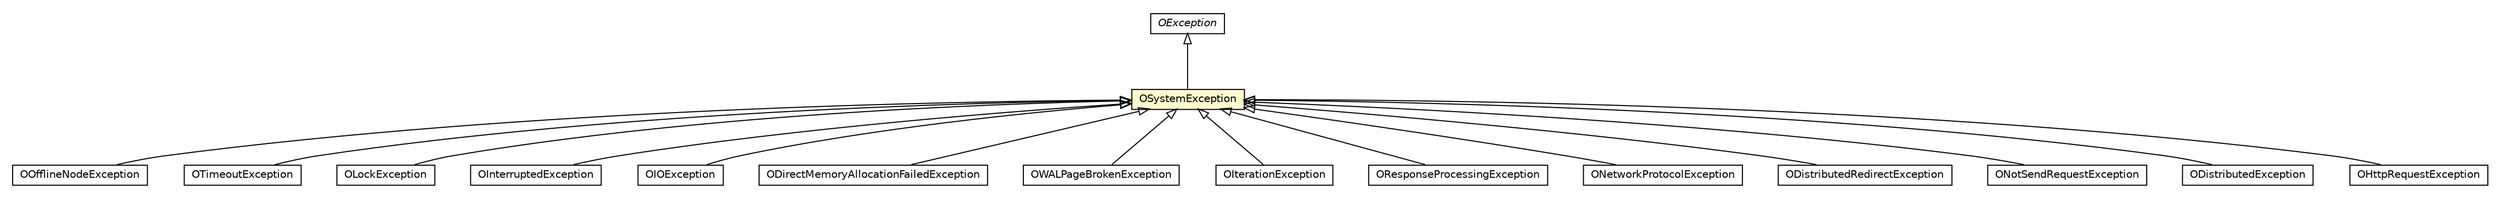 #!/usr/local/bin/dot
#
# Class diagram 
# Generated by UMLGraph version R5_6-24-gf6e263 (http://www.umlgraph.org/)
#

digraph G {
	edge [fontname="Helvetica",fontsize=10,labelfontname="Helvetica",labelfontsize=10];
	node [fontname="Helvetica",fontsize=10,shape=plaintext];
	nodesep=0.25;
	ranksep=0.5;
	// com.orientechnologies.common.concur.OOfflineNodeException
	c7449604 [label=<<table title="com.orientechnologies.common.concur.OOfflineNodeException" border="0" cellborder="1" cellspacing="0" cellpadding="2" port="p" href="../concur/OOfflineNodeException.html">
		<tr><td><table border="0" cellspacing="0" cellpadding="1">
<tr><td align="center" balign="center"> OOfflineNodeException </td></tr>
		</table></td></tr>
		</table>>, URL="../concur/OOfflineNodeException.html", fontname="Helvetica", fontcolor="black", fontsize=10.0];
	// com.orientechnologies.common.concur.OTimeoutException
	c7449605 [label=<<table title="com.orientechnologies.common.concur.OTimeoutException" border="0" cellborder="1" cellspacing="0" cellpadding="2" port="p" href="../concur/OTimeoutException.html">
		<tr><td><table border="0" cellspacing="0" cellpadding="1">
<tr><td align="center" balign="center"> OTimeoutException </td></tr>
		</table></td></tr>
		</table>>, URL="../concur/OTimeoutException.html", fontname="Helvetica", fontcolor="black", fontsize=10.0];
	// com.orientechnologies.common.concur.lock.OLockException
	c7449613 [label=<<table title="com.orientechnologies.common.concur.lock.OLockException" border="0" cellborder="1" cellspacing="0" cellpadding="2" port="p" href="../concur/lock/OLockException.html">
		<tr><td><table border="0" cellspacing="0" cellpadding="1">
<tr><td align="center" balign="center"> OLockException </td></tr>
		</table></td></tr>
		</table>>, URL="../concur/lock/OLockException.html", fontname="Helvetica", fontcolor="black", fontsize=10.0];
	// com.orientechnologies.common.concur.lock.OInterruptedException
	c7449619 [label=<<table title="com.orientechnologies.common.concur.lock.OInterruptedException" border="0" cellborder="1" cellspacing="0" cellpadding="2" port="p" href="../concur/lock/OInterruptedException.html">
		<tr><td><table border="0" cellspacing="0" cellpadding="1">
<tr><td align="center" balign="center"> OInterruptedException </td></tr>
		</table></td></tr>
		</table>>, URL="../concur/lock/OInterruptedException.html", fontname="Helvetica", fontcolor="black", fontsize=10.0];
	// com.orientechnologies.common.io.OIOException
	c7449670 [label=<<table title="com.orientechnologies.common.io.OIOException" border="0" cellborder="1" cellspacing="0" cellpadding="2" port="p" href="../io/OIOException.html">
		<tr><td><table border="0" cellspacing="0" cellpadding="1">
<tr><td align="center" balign="center"> OIOException </td></tr>
		</table></td></tr>
		</table>>, URL="../io/OIOException.html", fontname="Helvetica", fontcolor="black", fontsize=10.0];
	// com.orientechnologies.common.exception.ODirectMemoryAllocationFailedException
	c7449734 [label=<<table title="com.orientechnologies.common.exception.ODirectMemoryAllocationFailedException" border="0" cellborder="1" cellspacing="0" cellpadding="2" port="p" href="./ODirectMemoryAllocationFailedException.html">
		<tr><td><table border="0" cellspacing="0" cellpadding="1">
<tr><td align="center" balign="center"> ODirectMemoryAllocationFailedException </td></tr>
		</table></td></tr>
		</table>>, URL="./ODirectMemoryAllocationFailedException.html", fontname="Helvetica", fontcolor="black", fontsize=10.0];
	// com.orientechnologies.common.exception.OException
	c7449736 [label=<<table title="com.orientechnologies.common.exception.OException" border="0" cellborder="1" cellspacing="0" cellpadding="2" port="p" href="./OException.html">
		<tr><td><table border="0" cellspacing="0" cellpadding="1">
<tr><td align="center" balign="center"><font face="Helvetica-Oblique"> OException </font></td></tr>
		</table></td></tr>
		</table>>, URL="./OException.html", fontname="Helvetica", fontcolor="black", fontsize=10.0];
	// com.orientechnologies.common.exception.OSystemException
	c7449737 [label=<<table title="com.orientechnologies.common.exception.OSystemException" border="0" cellborder="1" cellspacing="0" cellpadding="2" port="p" bgcolor="lemonChiffon" href="./OSystemException.html">
		<tr><td><table border="0" cellspacing="0" cellpadding="1">
<tr><td align="center" balign="center"> OSystemException </td></tr>
		</table></td></tr>
		</table>>, URL="./OSystemException.html", fontname="Helvetica", fontcolor="black", fontsize=10.0];
	// com.orientechnologies.orient.core.storage.impl.local.paginated.wal.OWALPageBrokenException
	c7450998 [label=<<table title="com.orientechnologies.orient.core.storage.impl.local.paginated.wal.OWALPageBrokenException" border="0" cellborder="1" cellspacing="0" cellpadding="2" port="p" href="../../orient/core/storage/impl/local/paginated/wal/OWALPageBrokenException.html">
		<tr><td><table border="0" cellspacing="0" cellpadding="1">
<tr><td align="center" balign="center"> OWALPageBrokenException </td></tr>
		</table></td></tr>
		</table>>, URL="../../orient/core/storage/impl/local/paginated/wal/OWALPageBrokenException.html", fontname="Helvetica", fontcolor="black", fontsize=10.0];
	// com.orientechnologies.orient.core.iterator.OIterationException
	c7451404 [label=<<table title="com.orientechnologies.orient.core.iterator.OIterationException" border="0" cellborder="1" cellspacing="0" cellpadding="2" port="p" href="../../orient/core/iterator/OIterationException.html">
		<tr><td><table border="0" cellspacing="0" cellpadding="1">
<tr><td align="center" balign="center"> OIterationException </td></tr>
		</table></td></tr>
		</table>>, URL="../../orient/core/iterator/OIterationException.html", fontname="Helvetica", fontcolor="black", fontsize=10.0];
	// com.orientechnologies.orient.enterprise.channel.binary.OResponseProcessingException
	c7451415 [label=<<table title="com.orientechnologies.orient.enterprise.channel.binary.OResponseProcessingException" border="0" cellborder="1" cellspacing="0" cellpadding="2" port="p" href="../../orient/enterprise/channel/binary/OResponseProcessingException.html">
		<tr><td><table border="0" cellspacing="0" cellpadding="1">
<tr><td align="center" balign="center"> OResponseProcessingException </td></tr>
		</table></td></tr>
		</table>>, URL="../../orient/enterprise/channel/binary/OResponseProcessingException.html", fontname="Helvetica", fontcolor="black", fontsize=10.0];
	// com.orientechnologies.orient.enterprise.channel.binary.ONetworkProtocolException
	c7451418 [label=<<table title="com.orientechnologies.orient.enterprise.channel.binary.ONetworkProtocolException" border="0" cellborder="1" cellspacing="0" cellpadding="2" port="p" href="../../orient/enterprise/channel/binary/ONetworkProtocolException.html">
		<tr><td><table border="0" cellspacing="0" cellpadding="1">
<tr><td align="center" balign="center"> ONetworkProtocolException </td></tr>
		</table></td></tr>
		</table>>, URL="../../orient/enterprise/channel/binary/ONetworkProtocolException.html", fontname="Helvetica", fontcolor="black", fontsize=10.0];
	// com.orientechnologies.orient.enterprise.channel.binary.ODistributedRedirectException
	c7451421 [label=<<table title="com.orientechnologies.orient.enterprise.channel.binary.ODistributedRedirectException" border="0" cellborder="1" cellspacing="0" cellpadding="2" port="p" href="../../orient/enterprise/channel/binary/ODistributedRedirectException.html">
		<tr><td><table border="0" cellspacing="0" cellpadding="1">
<tr><td align="center" balign="center"> ODistributedRedirectException </td></tr>
		</table></td></tr>
		</table>>, URL="../../orient/enterprise/channel/binary/ODistributedRedirectException.html", fontname="Helvetica", fontcolor="black", fontsize=10.0];
	// com.orientechnologies.orient.client.ONotSendRequestException
	c7451623 [label=<<table title="com.orientechnologies.orient.client.ONotSendRequestException" border="0" cellborder="1" cellspacing="0" cellpadding="2" port="p" href="../../orient/client/ONotSendRequestException.html">
		<tr><td><table border="0" cellspacing="0" cellpadding="1">
<tr><td align="center" balign="center"> ONotSendRequestException </td></tr>
		</table></td></tr>
		</table>>, URL="../../orient/client/ONotSendRequestException.html", fontname="Helvetica", fontcolor="black", fontsize=10.0];
	// com.orientechnologies.orient.server.distributed.ODistributedException
	c7451781 [label=<<table title="com.orientechnologies.orient.server.distributed.ODistributedException" border="0" cellborder="1" cellspacing="0" cellpadding="2" port="p" href="../../orient/server/distributed/ODistributedException.html">
		<tr><td><table border="0" cellspacing="0" cellpadding="1">
<tr><td align="center" balign="center"> ODistributedException </td></tr>
		</table></td></tr>
		</table>>, URL="../../orient/server/distributed/ODistributedException.html", fontname="Helvetica", fontcolor="black", fontsize=10.0];
	// com.orientechnologies.orient.server.network.protocol.http.OHttpRequestException
	c7451850 [label=<<table title="com.orientechnologies.orient.server.network.protocol.http.OHttpRequestException" border="0" cellborder="1" cellspacing="0" cellpadding="2" port="p" href="../../orient/server/network/protocol/http/OHttpRequestException.html">
		<tr><td><table border="0" cellspacing="0" cellpadding="1">
<tr><td align="center" balign="center"> OHttpRequestException </td></tr>
		</table></td></tr>
		</table>>, URL="../../orient/server/network/protocol/http/OHttpRequestException.html", fontname="Helvetica", fontcolor="black", fontsize=10.0];
	//com.orientechnologies.common.concur.OOfflineNodeException extends com.orientechnologies.common.exception.OSystemException
	c7449737:p -> c7449604:p [dir=back,arrowtail=empty];
	//com.orientechnologies.common.concur.OTimeoutException extends com.orientechnologies.common.exception.OSystemException
	c7449737:p -> c7449605:p [dir=back,arrowtail=empty];
	//com.orientechnologies.common.concur.lock.OLockException extends com.orientechnologies.common.exception.OSystemException
	c7449737:p -> c7449613:p [dir=back,arrowtail=empty];
	//com.orientechnologies.common.concur.lock.OInterruptedException extends com.orientechnologies.common.exception.OSystemException
	c7449737:p -> c7449619:p [dir=back,arrowtail=empty];
	//com.orientechnologies.common.io.OIOException extends com.orientechnologies.common.exception.OSystemException
	c7449737:p -> c7449670:p [dir=back,arrowtail=empty];
	//com.orientechnologies.common.exception.ODirectMemoryAllocationFailedException extends com.orientechnologies.common.exception.OSystemException
	c7449737:p -> c7449734:p [dir=back,arrowtail=empty];
	//com.orientechnologies.common.exception.OSystemException extends com.orientechnologies.common.exception.OException
	c7449736:p -> c7449737:p [dir=back,arrowtail=empty];
	//com.orientechnologies.orient.core.storage.impl.local.paginated.wal.OWALPageBrokenException extends com.orientechnologies.common.exception.OSystemException
	c7449737:p -> c7450998:p [dir=back,arrowtail=empty];
	//com.orientechnologies.orient.core.iterator.OIterationException extends com.orientechnologies.common.exception.OSystemException
	c7449737:p -> c7451404:p [dir=back,arrowtail=empty];
	//com.orientechnologies.orient.enterprise.channel.binary.OResponseProcessingException extends com.orientechnologies.common.exception.OSystemException
	c7449737:p -> c7451415:p [dir=back,arrowtail=empty];
	//com.orientechnologies.orient.enterprise.channel.binary.ONetworkProtocolException extends com.orientechnologies.common.exception.OSystemException
	c7449737:p -> c7451418:p [dir=back,arrowtail=empty];
	//com.orientechnologies.orient.enterprise.channel.binary.ODistributedRedirectException extends com.orientechnologies.common.exception.OSystemException
	c7449737:p -> c7451421:p [dir=back,arrowtail=empty];
	//com.orientechnologies.orient.client.ONotSendRequestException extends com.orientechnologies.common.exception.OSystemException
	c7449737:p -> c7451623:p [dir=back,arrowtail=empty];
	//com.orientechnologies.orient.server.distributed.ODistributedException extends com.orientechnologies.common.exception.OSystemException
	c7449737:p -> c7451781:p [dir=back,arrowtail=empty];
	//com.orientechnologies.orient.server.network.protocol.http.OHttpRequestException extends com.orientechnologies.common.exception.OSystemException
	c7449737:p -> c7451850:p [dir=back,arrowtail=empty];
}

